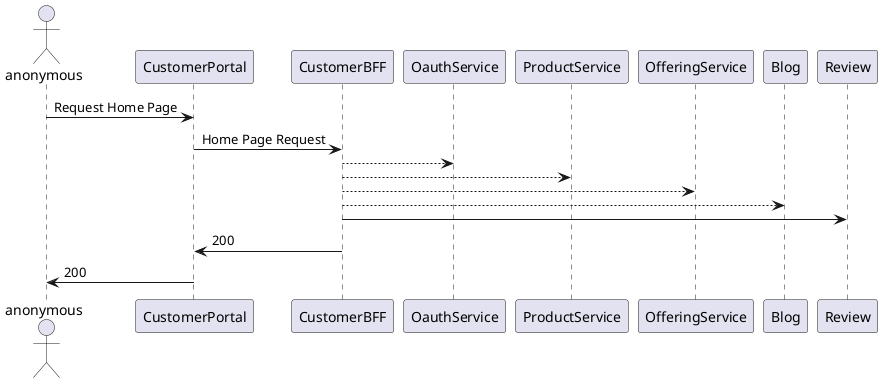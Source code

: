 @startuml

actor anonymous


anonymous -> CustomerPortal: Request Home Page
CustomerPortal -> CustomerBFF: Home Page Request

CustomerBFF --> OauthService
CustomerBFF --> ProductService
CustomerBFF --> OfferingService
CustomerBFF --> Blog

CustomerBFF -> Review


CustomerBFF -> CustomerPortal: 200
CustomerPortal -> anonymous: 200


@enduml
